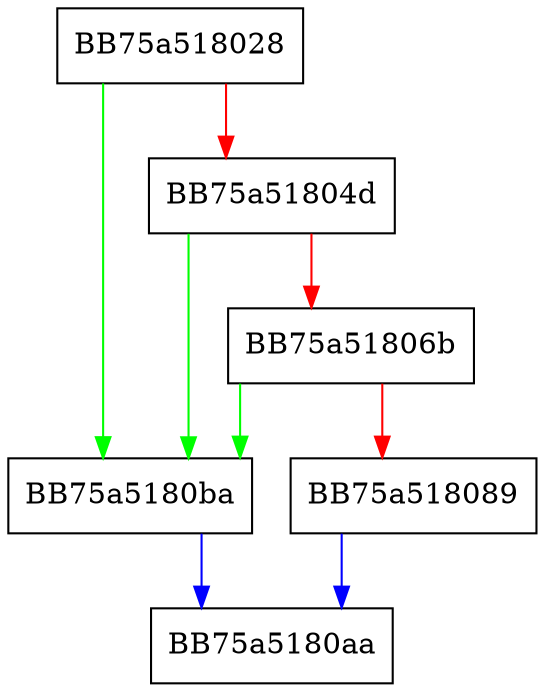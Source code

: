 digraph ReadArrayContent {
  node [shape="box"];
  graph [splines=ortho];
  BB75a518028 -> BB75a5180ba [color="green"];
  BB75a518028 -> BB75a51804d [color="red"];
  BB75a51804d -> BB75a5180ba [color="green"];
  BB75a51804d -> BB75a51806b [color="red"];
  BB75a51806b -> BB75a5180ba [color="green"];
  BB75a51806b -> BB75a518089 [color="red"];
  BB75a518089 -> BB75a5180aa [color="blue"];
  BB75a5180ba -> BB75a5180aa [color="blue"];
}